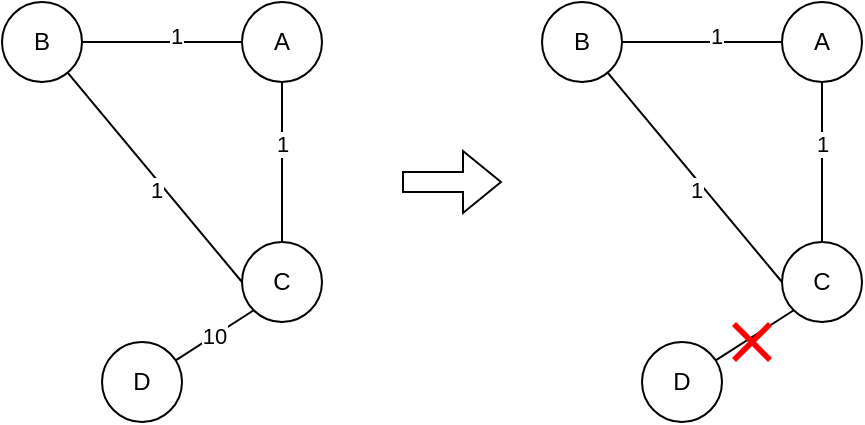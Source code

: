 <mxfile version="24.6.4" type="device">
  <diagram name="Page-1" id="gpJloMKuend-HJ3TMmsz">
    <mxGraphModel dx="821" dy="477" grid="1" gridSize="10" guides="1" tooltips="1" connect="1" arrows="1" fold="1" page="1" pageScale="1" pageWidth="850" pageHeight="1100" math="0" shadow="0">
      <root>
        <mxCell id="0" />
        <mxCell id="1" parent="0" />
        <mxCell id="dpZi7hjLRMGk_iltth_r-6" style="rounded=0;orthogonalLoop=1;jettySize=auto;html=1;endArrow=none;endFill=0;" edge="1" parent="1" source="dpZi7hjLRMGk_iltth_r-1" target="dpZi7hjLRMGk_iltth_r-4">
          <mxGeometry relative="1" as="geometry" />
        </mxCell>
        <mxCell id="dpZi7hjLRMGk_iltth_r-7" value="1" style="edgeLabel;html=1;align=center;verticalAlign=middle;resizable=0;points=[];" vertex="1" connectable="0" parent="dpZi7hjLRMGk_iltth_r-6">
          <mxGeometry x="-0.242" relative="1" as="geometry">
            <mxPoint as="offset" />
          </mxGeometry>
        </mxCell>
        <mxCell id="dpZi7hjLRMGk_iltth_r-8" style="rounded=0;orthogonalLoop=1;jettySize=auto;html=1;endArrow=none;endFill=0;" edge="1" parent="1" source="dpZi7hjLRMGk_iltth_r-1" target="dpZi7hjLRMGk_iltth_r-5">
          <mxGeometry relative="1" as="geometry" />
        </mxCell>
        <mxCell id="dpZi7hjLRMGk_iltth_r-9" value="1" style="edgeLabel;html=1;align=center;verticalAlign=middle;resizable=0;points=[];" vertex="1" connectable="0" parent="dpZi7hjLRMGk_iltth_r-8">
          <mxGeometry x="-0.178" y="-3" relative="1" as="geometry">
            <mxPoint as="offset" />
          </mxGeometry>
        </mxCell>
        <mxCell id="dpZi7hjLRMGk_iltth_r-1" value="A" style="ellipse;whiteSpace=wrap;html=1;aspect=fixed;" vertex="1" parent="1">
          <mxGeometry x="160" y="80" width="40" height="40" as="geometry" />
        </mxCell>
        <mxCell id="dpZi7hjLRMGk_iltth_r-4" value="C" style="ellipse;whiteSpace=wrap;html=1;aspect=fixed;" vertex="1" parent="1">
          <mxGeometry x="160" y="200" width="40" height="40" as="geometry" />
        </mxCell>
        <mxCell id="dpZi7hjLRMGk_iltth_r-10" style="rounded=0;orthogonalLoop=1;jettySize=auto;html=1;entryX=0;entryY=0.5;entryDx=0;entryDy=0;endArrow=none;endFill=0;" edge="1" parent="1" source="dpZi7hjLRMGk_iltth_r-5" target="dpZi7hjLRMGk_iltth_r-4">
          <mxGeometry relative="1" as="geometry" />
        </mxCell>
        <mxCell id="dpZi7hjLRMGk_iltth_r-11" value="1" style="edgeLabel;html=1;align=center;verticalAlign=middle;resizable=0;points=[];" vertex="1" connectable="0" parent="dpZi7hjLRMGk_iltth_r-10">
          <mxGeometry x="0.072" y="-3" relative="1" as="geometry">
            <mxPoint as="offset" />
          </mxGeometry>
        </mxCell>
        <mxCell id="dpZi7hjLRMGk_iltth_r-5" value="B" style="ellipse;whiteSpace=wrap;html=1;aspect=fixed;" vertex="1" parent="1">
          <mxGeometry x="40" y="80" width="40" height="40" as="geometry" />
        </mxCell>
        <mxCell id="dpZi7hjLRMGk_iltth_r-22" value="10" style="rounded=0;orthogonalLoop=1;jettySize=auto;html=1;entryX=0;entryY=1;entryDx=0;entryDy=0;endArrow=none;endFill=0;" edge="1" parent="1" source="dpZi7hjLRMGk_iltth_r-21" target="dpZi7hjLRMGk_iltth_r-4">
          <mxGeometry relative="1" as="geometry" />
        </mxCell>
        <mxCell id="dpZi7hjLRMGk_iltth_r-21" value="D" style="ellipse;whiteSpace=wrap;html=1;aspect=fixed;" vertex="1" parent="1">
          <mxGeometry x="90" y="250" width="40" height="40" as="geometry" />
        </mxCell>
        <mxCell id="dpZi7hjLRMGk_iltth_r-23" style="rounded=0;orthogonalLoop=1;jettySize=auto;html=1;endArrow=none;endFill=0;" edge="1" parent="1" source="dpZi7hjLRMGk_iltth_r-27" target="dpZi7hjLRMGk_iltth_r-28">
          <mxGeometry relative="1" as="geometry" />
        </mxCell>
        <mxCell id="dpZi7hjLRMGk_iltth_r-24" value="1" style="edgeLabel;html=1;align=center;verticalAlign=middle;resizable=0;points=[];" vertex="1" connectable="0" parent="dpZi7hjLRMGk_iltth_r-23">
          <mxGeometry x="-0.242" relative="1" as="geometry">
            <mxPoint as="offset" />
          </mxGeometry>
        </mxCell>
        <mxCell id="dpZi7hjLRMGk_iltth_r-25" style="rounded=0;orthogonalLoop=1;jettySize=auto;html=1;endArrow=none;endFill=0;" edge="1" parent="1" source="dpZi7hjLRMGk_iltth_r-27" target="dpZi7hjLRMGk_iltth_r-31">
          <mxGeometry relative="1" as="geometry" />
        </mxCell>
        <mxCell id="dpZi7hjLRMGk_iltth_r-26" value="1" style="edgeLabel;html=1;align=center;verticalAlign=middle;resizable=0;points=[];" vertex="1" connectable="0" parent="dpZi7hjLRMGk_iltth_r-25">
          <mxGeometry x="-0.178" y="-3" relative="1" as="geometry">
            <mxPoint as="offset" />
          </mxGeometry>
        </mxCell>
        <mxCell id="dpZi7hjLRMGk_iltth_r-27" value="A" style="ellipse;whiteSpace=wrap;html=1;aspect=fixed;" vertex="1" parent="1">
          <mxGeometry x="430" y="80" width="40" height="40" as="geometry" />
        </mxCell>
        <mxCell id="dpZi7hjLRMGk_iltth_r-28" value="C" style="ellipse;whiteSpace=wrap;html=1;aspect=fixed;" vertex="1" parent="1">
          <mxGeometry x="430" y="200" width="40" height="40" as="geometry" />
        </mxCell>
        <mxCell id="dpZi7hjLRMGk_iltth_r-29" style="rounded=0;orthogonalLoop=1;jettySize=auto;html=1;entryX=0;entryY=0.5;entryDx=0;entryDy=0;endArrow=none;endFill=0;" edge="1" parent="1" source="dpZi7hjLRMGk_iltth_r-31" target="dpZi7hjLRMGk_iltth_r-28">
          <mxGeometry relative="1" as="geometry" />
        </mxCell>
        <mxCell id="dpZi7hjLRMGk_iltth_r-30" value="1" style="edgeLabel;html=1;align=center;verticalAlign=middle;resizable=0;points=[];" vertex="1" connectable="0" parent="dpZi7hjLRMGk_iltth_r-29">
          <mxGeometry x="0.072" y="-3" relative="1" as="geometry">
            <mxPoint as="offset" />
          </mxGeometry>
        </mxCell>
        <mxCell id="dpZi7hjLRMGk_iltth_r-31" value="B" style="ellipse;whiteSpace=wrap;html=1;aspect=fixed;" vertex="1" parent="1">
          <mxGeometry x="310" y="80" width="40" height="40" as="geometry" />
        </mxCell>
        <mxCell id="dpZi7hjLRMGk_iltth_r-32" value="" style="rounded=0;orthogonalLoop=1;jettySize=auto;html=1;entryX=0;entryY=1;entryDx=0;entryDy=0;endArrow=none;endFill=0;" edge="1" parent="1" source="dpZi7hjLRMGk_iltth_r-33" target="dpZi7hjLRMGk_iltth_r-28">
          <mxGeometry x="0.006" relative="1" as="geometry">
            <mxPoint as="offset" />
          </mxGeometry>
        </mxCell>
        <mxCell id="dpZi7hjLRMGk_iltth_r-33" value="D" style="ellipse;whiteSpace=wrap;html=1;aspect=fixed;" vertex="1" parent="1">
          <mxGeometry x="360" y="250" width="40" height="40" as="geometry" />
        </mxCell>
        <mxCell id="dpZi7hjLRMGk_iltth_r-34" value="" style="shape=flexArrow;endArrow=classic;html=1;rounded=0;" edge="1" parent="1">
          <mxGeometry width="50" height="50" relative="1" as="geometry">
            <mxPoint x="240" y="170" as="sourcePoint" />
            <mxPoint x="290" y="170" as="targetPoint" />
          </mxGeometry>
        </mxCell>
        <mxCell id="dpZi7hjLRMGk_iltth_r-36" value="" style="shape=mxgraph.mockup.markup.redX;fillColor=#ff0000;html=1;shadow=0;whiteSpace=wrap;strokeColor=none;" vertex="1" parent="1">
          <mxGeometry x="405" y="240" width="20" height="20" as="geometry" />
        </mxCell>
      </root>
    </mxGraphModel>
  </diagram>
</mxfile>
